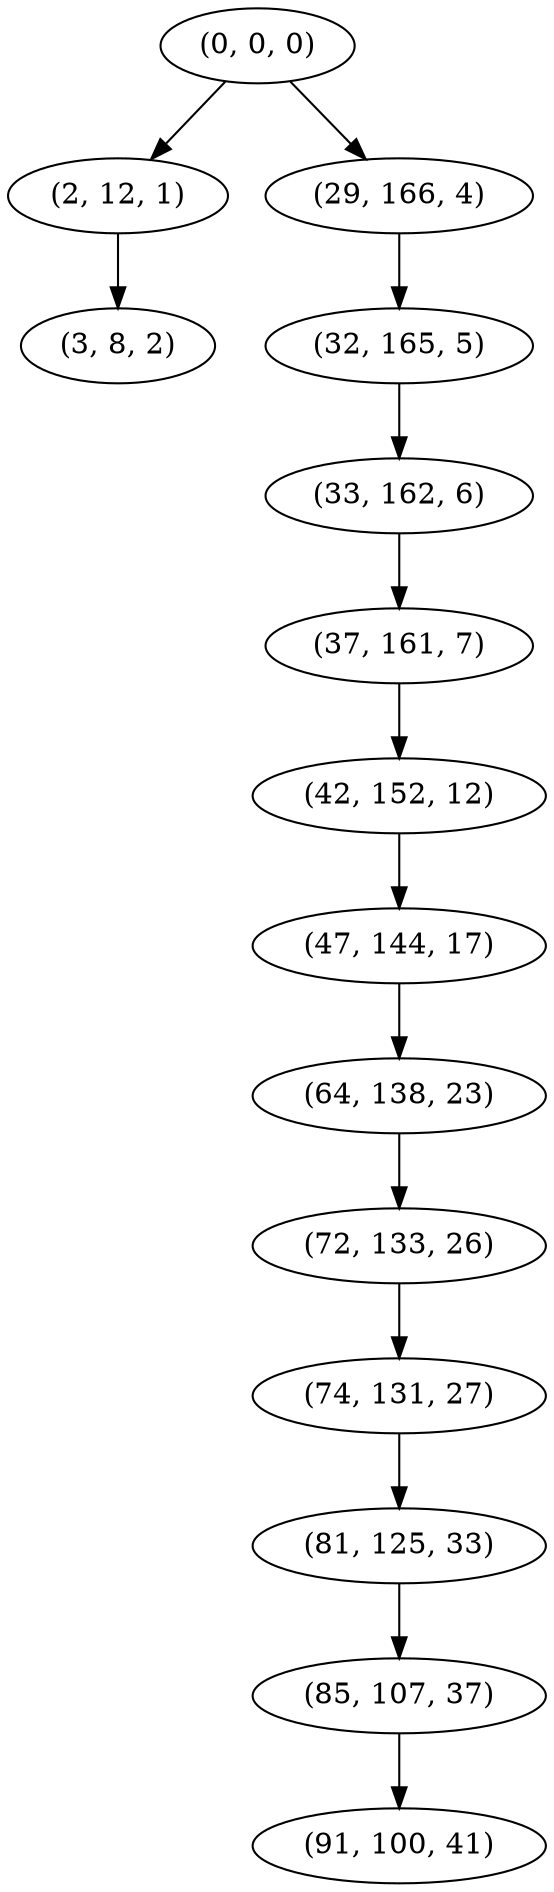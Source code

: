 digraph tree {
    "(0, 0, 0)";
    "(2, 12, 1)";
    "(3, 8, 2)";
    "(29, 166, 4)";
    "(32, 165, 5)";
    "(33, 162, 6)";
    "(37, 161, 7)";
    "(42, 152, 12)";
    "(47, 144, 17)";
    "(64, 138, 23)";
    "(72, 133, 26)";
    "(74, 131, 27)";
    "(81, 125, 33)";
    "(85, 107, 37)";
    "(91, 100, 41)";
    "(0, 0, 0)" -> "(2, 12, 1)";
    "(0, 0, 0)" -> "(29, 166, 4)";
    "(2, 12, 1)" -> "(3, 8, 2)";
    "(29, 166, 4)" -> "(32, 165, 5)";
    "(32, 165, 5)" -> "(33, 162, 6)";
    "(33, 162, 6)" -> "(37, 161, 7)";
    "(37, 161, 7)" -> "(42, 152, 12)";
    "(42, 152, 12)" -> "(47, 144, 17)";
    "(47, 144, 17)" -> "(64, 138, 23)";
    "(64, 138, 23)" -> "(72, 133, 26)";
    "(72, 133, 26)" -> "(74, 131, 27)";
    "(74, 131, 27)" -> "(81, 125, 33)";
    "(81, 125, 33)" -> "(85, 107, 37)";
    "(85, 107, 37)" -> "(91, 100, 41)";
}
